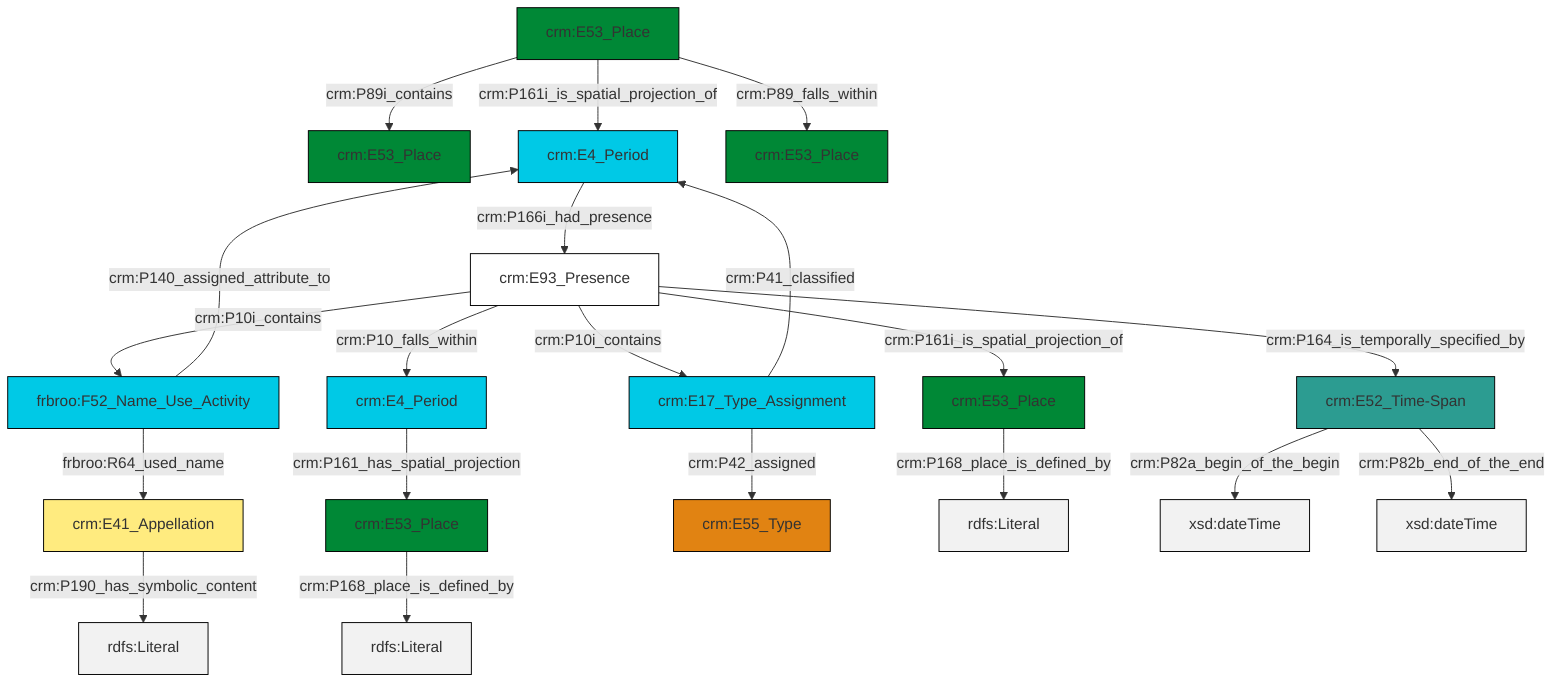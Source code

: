 graph TD
classDef Literal fill:#f2f2f2,stroke:#000000;
classDef CRM_Entity fill:#FFFFFF,stroke:#000000;
classDef Temporal_Entity fill:#00C9E6, stroke:#000000;
classDef Type fill:#E18312, stroke:#000000;
classDef Time-Span fill:#2C9C91, stroke:#000000;
classDef Appellation fill:#FFEB7F, stroke:#000000;
classDef Place fill:#008836, stroke:#000000;
classDef Persistent_Item fill:#B266B2, stroke:#000000;
classDef Conceptual_Object fill:#FFD700, stroke:#000000;
classDef Physical_Thing fill:#D2B48C, stroke:#000000;
classDef Actor fill:#f58aad, stroke:#000000;
classDef PC_Classes fill:#4ce600, stroke:#000000;
classDef Multi fill:#cccccc,stroke:#000000;

0["crm:E53_Place"]:::Place -->|crm:P89i_contains| 1["crm:E53_Place"]:::Place
4["crm:E41_Appellation"]:::Appellation -->|crm:P190_has_symbolic_content| 5[rdfs:Literal]:::Literal
8["crm:E17_Type_Assignment"]:::Temporal_Entity -->|crm:P41_classified| 6["crm:E4_Period"]:::Temporal_Entity
9["crm:E53_Place"]:::Place -->|crm:P168_place_is_defined_by| 10[rdfs:Literal]:::Literal
2["crm:E93_Presence"]:::CRM_Entity -->|crm:P161i_is_spatial_projection_of| 11["crm:E53_Place"]:::Place
8["crm:E17_Type_Assignment"]:::Temporal_Entity -->|crm:P42_assigned| 12["crm:E55_Type"]:::Type
0["crm:E53_Place"]:::Place -->|crm:P161i_is_spatial_projection_of| 6["crm:E4_Period"]:::Temporal_Entity
11["crm:E53_Place"]:::Place -->|crm:P168_place_is_defined_by| 20[rdfs:Literal]:::Literal
0["crm:E53_Place"]:::Place -->|crm:P89_falls_within| 22["crm:E53_Place"]:::Place
18["crm:E52_Time-Span"]:::Time-Span -->|crm:P82a_begin_of_the_begin| 23[xsd:dateTime]:::Literal
2["crm:E93_Presence"]:::CRM_Entity -->|crm:P10i_contains| 8["crm:E17_Type_Assignment"]:::Temporal_Entity
6["crm:E4_Period"]:::Temporal_Entity -->|crm:P166i_had_presence| 2["crm:E93_Presence"]:::CRM_Entity
18["crm:E52_Time-Span"]:::Time-Span -->|crm:P82b_end_of_the_end| 27[xsd:dateTime]:::Literal
2["crm:E93_Presence"]:::CRM_Entity -->|crm:P164_is_temporally_specified_by| 18["crm:E52_Time-Span"]:::Time-Span
16["frbroo:F52_Name_Use_Activity"]:::Temporal_Entity -->|crm:P140_assigned_attribute_to| 6["crm:E4_Period"]:::Temporal_Entity
16["frbroo:F52_Name_Use_Activity"]:::Temporal_Entity -->|frbroo:R64_used_name| 4["crm:E41_Appellation"]:::Appellation
29["crm:E4_Period"]:::Temporal_Entity -->|crm:P161_has_spatial_projection| 9["crm:E53_Place"]:::Place
2["crm:E93_Presence"]:::CRM_Entity -->|crm:P10i_contains| 16["frbroo:F52_Name_Use_Activity"]:::Temporal_Entity
2["crm:E93_Presence"]:::CRM_Entity -->|crm:P10_falls_within| 29["crm:E4_Period"]:::Temporal_Entity